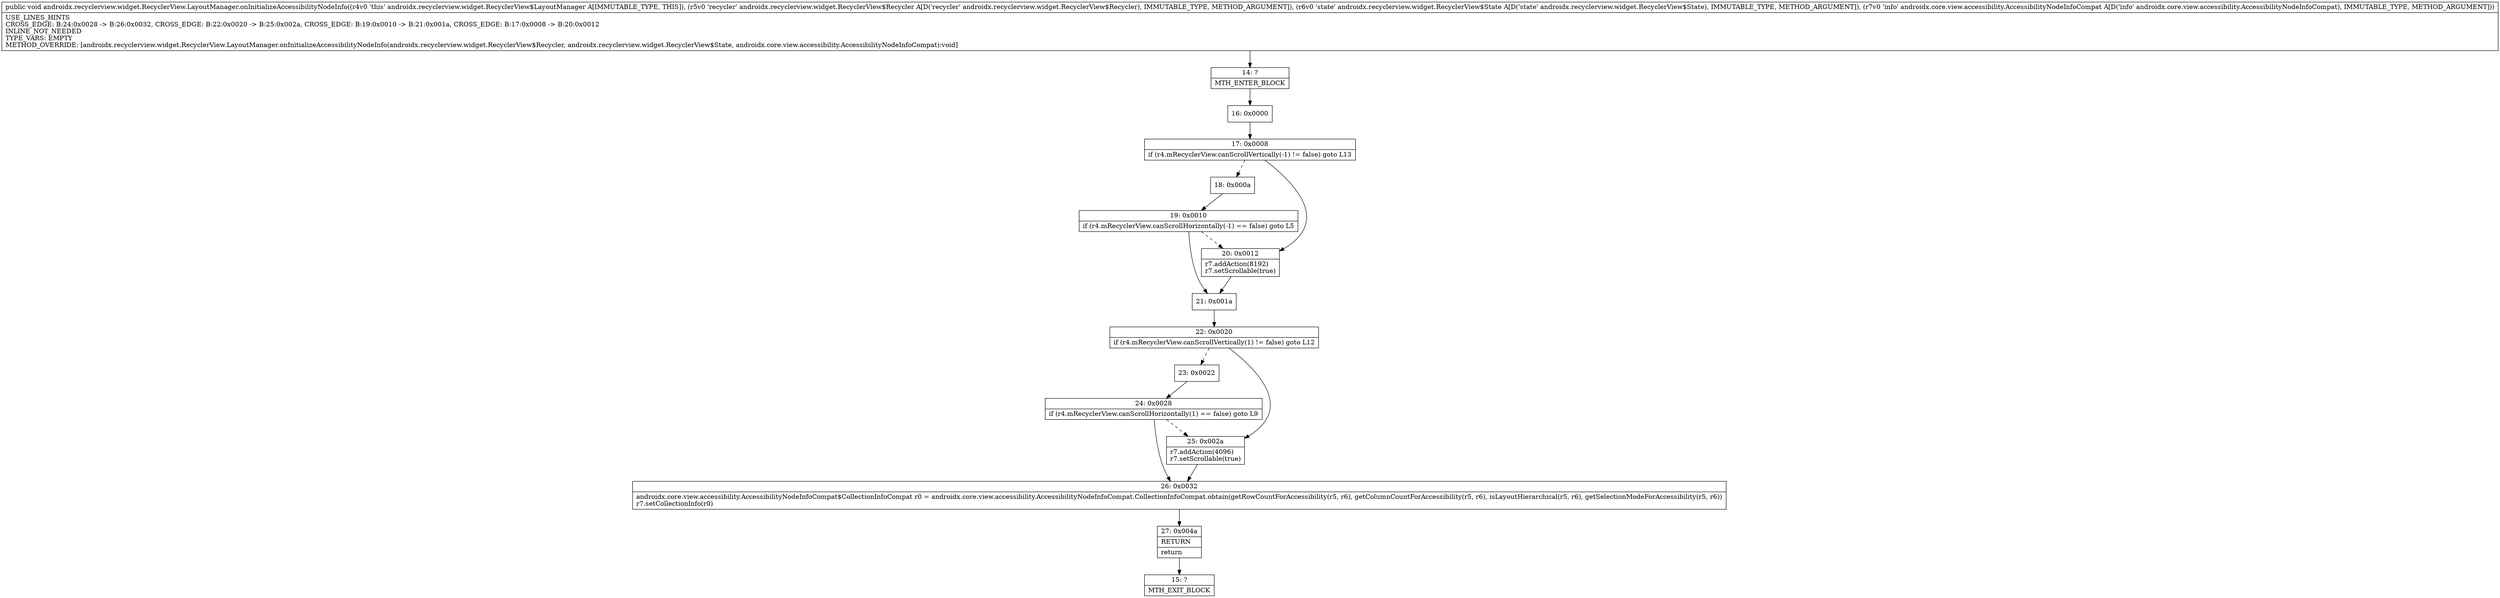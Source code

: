 digraph "CFG forandroidx.recyclerview.widget.RecyclerView.LayoutManager.onInitializeAccessibilityNodeInfo(Landroidx\/recyclerview\/widget\/RecyclerView$Recycler;Landroidx\/recyclerview\/widget\/RecyclerView$State;Landroidx\/core\/view\/accessibility\/AccessibilityNodeInfoCompat;)V" {
Node_14 [shape=record,label="{14\:\ ?|MTH_ENTER_BLOCK\l}"];
Node_16 [shape=record,label="{16\:\ 0x0000}"];
Node_17 [shape=record,label="{17\:\ 0x0008|if (r4.mRecyclerView.canScrollVertically(\-1) != false) goto L13\l}"];
Node_18 [shape=record,label="{18\:\ 0x000a}"];
Node_19 [shape=record,label="{19\:\ 0x0010|if (r4.mRecyclerView.canScrollHorizontally(\-1) == false) goto L5\l}"];
Node_21 [shape=record,label="{21\:\ 0x001a}"];
Node_22 [shape=record,label="{22\:\ 0x0020|if (r4.mRecyclerView.canScrollVertically(1) != false) goto L12\l}"];
Node_23 [shape=record,label="{23\:\ 0x0022}"];
Node_24 [shape=record,label="{24\:\ 0x0028|if (r4.mRecyclerView.canScrollHorizontally(1) == false) goto L9\l}"];
Node_26 [shape=record,label="{26\:\ 0x0032|androidx.core.view.accessibility.AccessibilityNodeInfoCompat$CollectionInfoCompat r0 = androidx.core.view.accessibility.AccessibilityNodeInfoCompat.CollectionInfoCompat.obtain(getRowCountForAccessibility(r5, r6), getColumnCountForAccessibility(r5, r6), isLayoutHierarchical(r5, r6), getSelectionModeForAccessibility(r5, r6))\lr7.setCollectionInfo(r0)\l}"];
Node_27 [shape=record,label="{27\:\ 0x004a|RETURN\l|return\l}"];
Node_15 [shape=record,label="{15\:\ ?|MTH_EXIT_BLOCK\l}"];
Node_25 [shape=record,label="{25\:\ 0x002a|r7.addAction(4096)\lr7.setScrollable(true)\l}"];
Node_20 [shape=record,label="{20\:\ 0x0012|r7.addAction(8192)\lr7.setScrollable(true)\l}"];
MethodNode[shape=record,label="{public void androidx.recyclerview.widget.RecyclerView.LayoutManager.onInitializeAccessibilityNodeInfo((r4v0 'this' androidx.recyclerview.widget.RecyclerView$LayoutManager A[IMMUTABLE_TYPE, THIS]), (r5v0 'recycler' androidx.recyclerview.widget.RecyclerView$Recycler A[D('recycler' androidx.recyclerview.widget.RecyclerView$Recycler), IMMUTABLE_TYPE, METHOD_ARGUMENT]), (r6v0 'state' androidx.recyclerview.widget.RecyclerView$State A[D('state' androidx.recyclerview.widget.RecyclerView$State), IMMUTABLE_TYPE, METHOD_ARGUMENT]), (r7v0 'info' androidx.core.view.accessibility.AccessibilityNodeInfoCompat A[D('info' androidx.core.view.accessibility.AccessibilityNodeInfoCompat), IMMUTABLE_TYPE, METHOD_ARGUMENT]))  | USE_LINES_HINTS\lCROSS_EDGE: B:24:0x0028 \-\> B:26:0x0032, CROSS_EDGE: B:22:0x0020 \-\> B:25:0x002a, CROSS_EDGE: B:19:0x0010 \-\> B:21:0x001a, CROSS_EDGE: B:17:0x0008 \-\> B:20:0x0012\lINLINE_NOT_NEEDED\lTYPE_VARS: EMPTY\lMETHOD_OVERRIDE: [androidx.recyclerview.widget.RecyclerView.LayoutManager.onInitializeAccessibilityNodeInfo(androidx.recyclerview.widget.RecyclerView$Recycler, androidx.recyclerview.widget.RecyclerView$State, androidx.core.view.accessibility.AccessibilityNodeInfoCompat):void]\l}"];
MethodNode -> Node_14;Node_14 -> Node_16;
Node_16 -> Node_17;
Node_17 -> Node_18[style=dashed];
Node_17 -> Node_20;
Node_18 -> Node_19;
Node_19 -> Node_20[style=dashed];
Node_19 -> Node_21;
Node_21 -> Node_22;
Node_22 -> Node_23[style=dashed];
Node_22 -> Node_25;
Node_23 -> Node_24;
Node_24 -> Node_25[style=dashed];
Node_24 -> Node_26;
Node_26 -> Node_27;
Node_27 -> Node_15;
Node_25 -> Node_26;
Node_20 -> Node_21;
}

